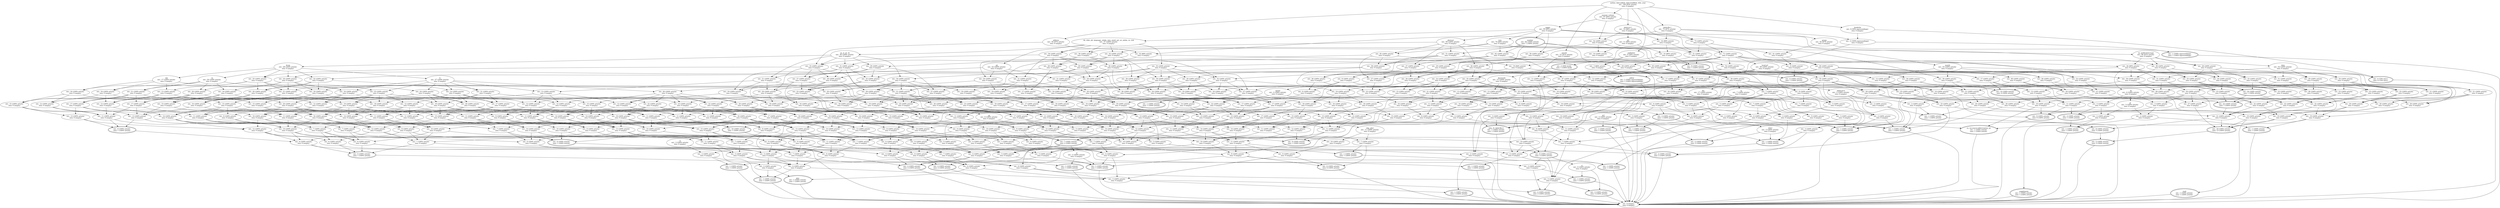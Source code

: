 digraph d{
1 [label="author, date-added, date-modified, title, year
ext.: 100 (93% article) 
own: 0 (empty) "]
2 [label="ext.: 1 (100% article) 
own: 1 (100% article) ", peripheries = 2]
3 [label="ext.: 51 (100% article) 
own: 0 (empty) "]
4 [label="ext.: 9 (100% article) 
own: 9 (100% article) ", peripheries = 2]
5 [label="ext.: 6 (100% article) 
own: 0 (empty) "]
6 [label="ext.: 1 (100% article) 
own: 1 (100% article) ", peripheries = 2]
7 [label="ext.: 10 (100% article) 
own: 0 (empty) "]
8 [label="journal, volume
ext.: 97 (95% article) 
own: 0 (empty) "]
9 [label="ext.: 9 (100% article) 
own: 1 (100% article) ", peripheries = 2]
10 [label="number
ext.: 82 (100% article) 
own: 1 (100% article) ", peripheries = 2]
11 [label="ext.: 26 (100% article) 
own: 0 (empty) "]
12 [label="ext.: 38 (100% article) 
own: 0 (empty) "]
13 [label="ext.: 25 (100% article) 
own: 0 (empty) "]
14 [label="ext.: 32 (100% article) 
own: 0 (empty) "]
15 [label="ext.: 31 (100% article) 
own: 0 (empty) "]
16 [label="ext.: 2 (100% article) 
own: 2 (100% article) ", peripheries = 2]
17 [label="ext.: 10 (100% article) 
own: 0 (empty) "]
18 [label="ext.: 5 (100% article) 
own: 0 (empty) "]
19 [label="ext.: 6 (100% article) 
own: 0 (empty) "]
20 [label="ext.: 1 (100% article) 
own: 1 (100% article) ", peripheries = 2]
21 [label="ext.: 4 (100% article) 
own: 0 (empty) "]
22 [label="ext.: 7 (100% article) 
own: 0 (empty) "]
23 [label="ext.: 2 (100% article) 
own: 0 (empty) "]
24 [label="ext.: 1 (100% article) 
own: 1 (100% article) ", peripheries = 2]
25 [label="ext.: 65 (100% article) 
own: 0 (empty) "]
26 [label="ext.: 73 (100% article) 
own: 0 (empty) "]
27 [label="ext.: 6 (100% article) 
own: 1 (100% article) ", peripheries = 2]
28 [label="ext.: 35 (100% article) 
own: 0 (empty) "]
29 [label="ext.: 10 (100% article) 
own: 1 (100% article) ", peripheries = 2]
30 [label="ext.: 11 (100% article) 
own: 0 (empty) "]
31 [label="ext.: 4 (100% article) 
own: 0 (empty) "]
32 [label="ext.: 1 (100% article) 
own: 1 (100% article) ", peripheries = 2]
33 [label="ext.: 4 (100% article) 
own: 0 (empty) "]
34 [label="ext.: 5 (100% article) 
own: 0 (empty) "]
35 [label="ext.: 2 (100% article) 
own: 0 (empty) "]
36 [label="pmc
ext.: 1 (100% article) 
own: 1 (100% article) ", peripheries = 2]
37 [label="ext.: 9 (100% article) 
own: 0 (empty) "]
38 [label="ext.: 4 (100% article) 
own: 1 (100% article) ", peripheries = 2]
39 [label="abstract
ext.: 59 (100% article) 
own: 0 (empty) "]
40 [label="ext.: 11 (100% article) 
own: 0 (empty) "]
41 [label="pages
ext.: 95 (95% article) 
own: 0 (empty) "]
42 [label="ext.: 45 (100% article) 
own: 0 (empty) "]
43 [label="ext.: 12 (100% article) 
own: 0 (empty) "]
44 [label="ext.: 1 (100% article) 
own: 1 (100% article) ", peripheries = 2]
45 [label="ext.: 17 (100% article) 
own: 0 (empty) "]
46 [label="ext.: 2 (100% article) 
own: 0 (empty) "]
47 [label="supplement
ext.: 1 (100% article) 
own: 1 (100% article) ", peripheries = 2]
48 [label="ext.: 2 (100% article) 
own: 1 (100% article) ", peripheries = 2]
49 [label="ext.: 3 (100% article) 
own: 0 (empty) "]
50 [label="ext.: 14 (100% article) 
own: 4 (100% article) ", peripheries = 2]
51 [label="ext.: 44 (90% article) 
own: 0 (empty) "]
52 [label="issn
ext.: 74 (94% article) 
own: 0 (empty) "]
53 [label="ext.: 4 (75% misc) 
own: 4 (75% misc) ", peripheries = 2]
54 [label="ext.: 6 (100% article) 
own: 0 (empty) "]
55 [label="ext.: 8 (100% article) 
own: 0 (empty) "]
56 [label="ext.: 10 (100% article) 
own: 0 (empty) "]
57 [label="ext.: 9 (100% article) 
own: 0 (empty) "]
58 [label="ext.: 41 (100% article) 
own: 0 (empty) "]
59 [label="ext.: 1 (100% article) 
own: 1 (100% article) ", peripheries = 2]
60 [label="ext.: 40 (100% article) 
own: 0 (empty) "]
61 [label="ext.: 9 (100% article) 
own: 3 (100% article) ", peripheries = 2]
62 [label="ext.: 12 (100% article) 
own: 0 (empty) "]
63 [label="ext.: 71 (100% article) 
own: 0 (empty) "]
64 [label="ext.: 14 (100% article) 
own: 0 (empty) "]
65 [label="ext.: 14 (100% article) 
own: 0 (empty) "]
66 [label="ext.: 15 (100% article) 
own: 0 (empty) "]
67 [label="ext.: 11 (100% article) 
own: 0 (empty) "]
68 [label="ext.: 13 (100% article) 
own: 0 (empty) "]
69 [label="ext.: 10 (100% article) 
own: 0 (empty) "]
70 [label="ext.: 3 (100% article) 
own: 0 (empty) "]
71 [label="ext.: 7 (100% article) 
own: 0 (empty) "]
72 [label="ext.: 5 (100% article) 
own: 0 (empty) "]
73 [label="ext.: 6 (100% article) 
own: 0 (empty) "]
74 [label="ext.: 1 (100% article) 
own: 1 (100% article) ", peripheries = 2]
75 [label="ext.: 5 (100% article) 
own: 0 (empty) "]
76 [label="ext.: 7 (100% article) 
own: 0 (empty) "]
77 [label="ext.: 7 (100% article) 
own: 0 (empty) "]
78 [label="ci
ext.: 4 (100% article) 
own: 0 (empty) "]
79 [label="ext.: 3 (100% article) 
own: 3 (100% article) ", peripheries = 2]
80 [label="ext.: 6 (100% article) 
own: 0 (empty) "]
81 [label="ext.: 3 (100% article) 
own: 1 (100% article) ", peripheries = 2]
82 [label="ext.: 36 (100% article) 
own: 0 (empty) "]
83 [label="ext.: 62 (100% article) 
own: 0 (empty) "]
84 [label="ext.: 29 (100% article) 
own: 0 (empty) "]
85 [label="ext.: 35 (100% article) 
own: 0 (empty) "]
86 [label="ext.: 47 (100% article) 
own: 0 (empty) "]
87 [label="ext.: 34 (100% article) 
own: 0 (empty) "]
88 [label="ext.: 40 (100% article) 
own: 0 (empty) "]
89 [label="ext.: 52 (100% article) 
own: 0 (empty) "]
90 [label="ext.: 22 (100% article) 
own: 1 (100% article) ", peripheries = 2]
91 [label="ext.: 38 (100% article) 
own: 0 (empty) "]
92 [label="isi, publication-type
ext.: 46 (91% article) 
own: 0 (empty) "]
93 [label="ext.: 24 (100% article) 
own: 1 (100% article) ", peripheries = 2]
94 [label="ext.: 9 (100% article) 
own: 1 (100% article) ", peripheries = 2]
95 [label="ext.: 12 (100% article) 
own: 0 (empty) "]
96 [label="ext.: 12 (100% article) 
own: 0 (empty) "]
97 [label="ext.: 13 (100% article) 
own: 0 (empty) "]
98 [label="ext.: 11 (100% article) 
own: 0 (empty) "]
99 [label="ext.: 13 (100% article) 
own: 0 (empty) "]
100 [label="ext.: 16 (100% article) 
own: 0 (empty) "]
101 [label="ext.: 16 (100% article) 
own: 0 (empty) "]
102 [label="mh
ext.: 17 (100% article) 
own: 0 (empty) "]
103 [label="ext.: 15 (100% article) 
own: 0 (empty) "]
104 [label="ext.: 5 (100% article) 
own: 1 (100% article) ", peripheries = 2]
105 [label="ext.: 7 (100% article) 
own: 0 (empty) "]
106 [label="ext.: 11 (100% article) 
own: 0 (empty) "]
107 [label="ext.: 12 (100% article) 
own: 0 (empty) "]
108 [label="ext.: 6 (100% article) 
own: 0 (empty) "]
109 [label="ext.: 10 (100% article) 
own: 0 (empty) "]
110 [label="ext.: 11 (100% article) 
own: 0 (empty) "]
111 [label="ext.: 12 (100% article) 
own: 0 (empty) "]
112 [label="ext.: 15 (100% article) 
own: 0 (empty) "]
113 [label="ext.: 15 (100% article) 
own: 0 (empty) "]
114 [label="ext.: 16 (100% article) 
own: 0 (empty) "]
115 [label="ext.: 14 (100% article) 
own: 0 (empty) "]
116 [label="ext.: 6 (100% article) 
own: 0 (empty) "]
117 [label="ext.: 8 (100% article) 
own: 0 (empty) "]
118 [label="ext.: 7 (100% article) 
own: 0 (empty) "]
119 [label="ext.: 8 (100% article) 
own: 0 (empty) "]
120 [label="ext.: 8 (100% article) 
own: 0 (empty) "]
121 [label="m3
ext.: 2 (100% article) 
own: 0 (empty) "]
122 [label="ext.: 29 (100% article) 
own: 0 (empty) "]
123 [label="ext.: 28 (100% article) 
own: 0 (empty) "]
124 [label="ext.: 7 (100% article) 
own: 0 (empty) "]
125 [label="ext.: 2 (100% article) 
own: 0 (empty) "]
126 [label="ext.: 5 (100% article) 
own: 0 (empty) "]
127 [label="ty
ext.: 7 (100% article) 
own: 0 (empty) "]
128 [label="isbn, l3, bdsk-file-2
ext.: 1 (100% article) 
own: 1 (100% article) ", peripheries = 2]
129 [label="bdsk-file-1
ext.: 75 (97% article) 
own: 0 (empty) "]
130 [label="group
ext.: 42 (97% article) 
own: 0 (empty) "]
131 [label="booktitle
ext.: 6 (50% inproceedings) 
own: 0 (empty) "]
132 [label="ext.: 1 (100% inproceedings) 
own: 1 (100% inproceedings) ", peripheries = 2]
133 [label="ext.: 3 (100% article) 
own: 0 (empty) "]
134 [label="ext.: 16 (100% article) 
own: 0 (empty) "]
135 [label="ext.: 6 (100% article) 
own: 0 (empty) "]
136 [label="ext.: 3 (100% article) 
own: 0 (empty) "]
137 [label="ext.: 1 (100% article) 
own: 1 (100% article) ", peripheries = 2]
138 [label="url
ext.: 11 (90% article) 
own: 0 (empty) "]
139 [label="ext.: 10 (90% article) 
own: 0 (empty) "]
140 [label="bdsk-url-1
ext.: 33 (96% article) 
own: 0 (empty) "]
141 [label="ext.: 32 (96% article) 
own: 0 (empty) "]
142 [label="ext.: 19 (94% article) 
own: 0 (empty) "]
143 [label="ext.: 3 (66% article) 
own: 0 (empty) "]
144 [label="ext.: 32 (96% article) 
own: 0 (empty) "]
145 [label="address
ext.: 34 (97% article) 
own: 0 (empty) "]
146 [label="ext.: 2 (100% inproceedings) 
own: 0 (empty) "]
147 [label="editor
ext.: 1 (100% inproceedings) 
own: 1 (100% inproceedings) ", peripheries = 2]
148 [label="ext.: 30 (100% article) 
own: 0 (empty) "]
149 [label="ext.: 2 (100% article) 
own: 0 (empty) "]
150 [label="month
ext.: 33 (100% article) 
own: 0 (empty) "]
151 [label="ext.: 1 (100% article) 
own: 1 (100% article) ", peripheries = 2]
152 [label="publisher
ext.: 4 (50% article) 
own: 0 (empty) "]
153 [label="ext.: 2 (50% book) 
own: 1 (100% book) ", peripheries = 2]
154 [label="annote
ext.: 12 (91% article) 
own: 0 (empty) "]
155 [label="ext.: 11 (100% article) 
own: 0 (empty) "]
156 [label="ext.: 13 (100% article) 
own: 0 (empty) "]
157 [label="ext.: 18 (100% article) 
own: 0 (empty) "]
158 [label="ext.: 19 (100% article) 
own: 0 (empty) "]
159 [label="ext.: 22 (100% article) 
own: 0 (empty) "]
160 [label="ext.: 15 (100% article) 
own: 0 (empty) "]
161 [label="ext.: 5 (100% article) 
own: 0 (empty) "]
162 [label="ext.: 15 (100% article) 
own: 0 (empty) "]
163 [label="ext.: 22 (100% article) 
own: 0 (empty) "]
164 [label="ext.: 23 (100% article) 
own: 0 (empty) "]
165 [label="ext.: 26 (100% article) 
own: 0 (empty) "]
166 [label="ext.: 19 (100% article) 
own: 0 (empty) "]
167 [label="ext.: 13 (100% article) 
own: 0 (empty) "]
168 [label="ext.: 20 (100% article) 
own: 0 (empty) "]
169 [label="ext.: 21 (100% article) 
own: 0 (empty) "]
170 [label="ext.: 24 (100% article) 
own: 0 (empty) "]
171 [label="ext.: 17 (100% article) 
own: 0 (empty) "]
172 [label="ext.: 17 (100% article) 
own: 0 (empty) "]
173 [label="rn
ext.: 24 (100% article) 
own: 0 (empty) "]
174 [label="ext.: 25 (100% article) 
own: 0 (empty) "]
175 [label="dcom
ext.: 28 (100% article) 
own: 0 (empty) "]
176 [label="ext.: 21 (100% article) 
own: 0 (empty) "]
177 [label="ext.: 12 (100% article) 
own: 0 (empty) "]
178 [label="ext.: 19 (100% article) 
own: 0 (empty) "]
179 [label="ext.: 20 (100% article) 
own: 0 (empty) "]
180 [label="ext.: 23 (100% article) 
own: 0 (empty) "]
181 [label="ext.: 16 (100% article) 
own: 0 (empty) "]
182 [label="ext.: 16 (100% article) 
own: 0 (empty) "]
183 [label="ext.: 23 (100% article) 
own: 0 (empty) "]
184 [label="ext.: 24 (100% article) 
own: 0 (empty) "]
185 [label="lr
ext.: 27 (100% article) 
own: 0 (empty) "]
186 [label="ext.: 20 (100% article) 
own: 0 (empty) "]
187 [label="ext.: 47 (100% article) 
own: 0 (empty) "]
188 [label="ext.: 1 (100% article) 
own: 1 (100% article) ", peripheries = 2]
189 [label="ext.: 6 (100% article) 
own: 0 (empty) "]
190 [label="ext.: 6 (100% article) 
own: 0 (empty) "]
191 [label="ext.: 10 (100% article) 
own: 0 (empty) "]
192 [label="ext.: 9 (100% article) 
own: 0 (empty) "]
193 [label="ext.: 10 (100% article) 
own: 0 (empty) "]
194 [label="ext.: 11 (100% article) 
own: 0 (empty) "]
195 [label="ext.: 9 (100% article) 
own: 0 (empty) "]
196 [label="ext.: 10 (100% article) 
own: 0 (empty) "]
197 [label="ext.: 11 (100% article) 
own: 0 (empty) "]
198 [label="ext.: 11 (100% article) 
own: 0 (empty) "]
199 [label="ext.: 12 (100% article) 
own: 0 (empty) "]
200 [label="ext.: 16 (100% article) 
own: 0 (empty) "]
201 [label="ext.: 6 (100% article) 
own: 0 (empty) "]
202 [label="ext.: 2 (100% article) 
own: 2 (100% article) ", peripheries = 2]
203 [label="ext.: 12 (100% article) 
own: 0 (empty) "]
204 [label="ext.: 19 (100% article) 
own: 0 (empty) "]
205 [label="ext.: 27 (100% article) 
own: 0 (empty) "]
206 [label="ext.: 30 (100% article) 
own: 0 (empty) "]
207 [label="ext.: 15 (100% article) 
own: 0 (empty) "]
208 [label="ext.: 15 (100% article) 
own: 0 (empty) "]
209 [label="ext.: 18 (100% article) 
own: 0 (empty) "]
210 [label="ext.: 26 (100% article) 
own: 0 (empty) "]
211 [label="ext.: 35 (100% article) 
own: 0 (empty) "]
212 [label="ext.: 32 (100% article) 
own: 0 (empty) "]
213 [label="ext.: 16 (100% article) 
own: 0 (empty) "]
214 [label="ext.: 21 (100% article) 
own: 0 (empty) "]
215 [label="ext.: 20 (100% article) 
own: 0 (empty) "]
216 [label="ext.: 15 (100% article) 
own: 0 (empty) "]
217 [label="ext.: 22 (100% article) 
own: 0 (empty) "]
218 [label="ext.: 18 (100% article) 
own: 0 (empty) "]
219 [label="ext.: 24 (100% article) 
own: 0 (empty) "]
220 [label="ext.: 32 (100% article) 
own: 0 (empty) "]
221 [label="ext.: 29 (100% article) 
own: 0 (empty) "]
222 [label="ext.: 28 (100% article) 
own: 0 (empty) "]
223 [label="da, edat, jid, language, mhda, own, pmid, pst, pt, pubm, so, stat
ext.: 37 (100% article) 
own: 0 (empty) "]
224 [label="ext.: 34 (100% article) 
own: 0 (empty) "]
225 [label="ext.: 16 (100% article) 
own: 0 (empty) "]
226 [label="ext.: 20 (100% article) 
own: 0 (empty) "]
227 [label="ext.: 19 (100% article) 
own: 0 (empty) "]
228 [label="ext.: 17 (100% article) 
own: 0 (empty) "]
229 [label="pii
ext.: 22 (100% article) 
own: 0 (empty) "]
230 [label="ext.: 21 (100% article) 
own: 0 (empty) "]
231 [label="ext.: 15 (100% article) 
own: 0 (empty) "]
232 [label="ext.: 17 (100% article) 
own: 0 (empty) "]
233 [label="ext.: 11 (100% article) 
own: 0 (empty) "]
234 [label="ext.: 9 (100% article) 
own: 1 (100% article) ", peripheries = 2]
235 [label="ext.: 14 (100% article) 
own: 0 (empty) "]
236 [label="ext.: 18 (100% article) 
own: 0 (empty) "]
237 [label="ext.: 16 (100% article) 
own: 0 (empty) "]
238 [label="ext.: 20 (100% article) 
own: 0 (empty) "]
239 [label="ext.: 15 (100% article) 
own: 0 (empty) "]
240 [label="ext.: 19 (100% article) 
own: 0 (empty) "]
241 [label="ext.: 7 (100% article) 
own: 2 (100% article) ", peripheries = 2]
242 [label="ext.: 9 (100% article) 
own: 0 (empty) "]
243 [label="ext.: 6 (100% article) 
own: 0 (empty) "]
244 [label="ext.: 7 (100% article) 
own: 0 (empty) "]
245 [label="ext.: 7 (100% article) 
own: 0 (empty) "]
246 [label="ext.: 8 (100% article) 
own: 0 (empty) "]
247 [label="ext.: 4 (100% article) 
own: 0 (empty) "]
248 [label="ext.: 4 (100% article) 
own: 0 (empty) "]
249 [label="ext.: 13 (100% article) 
own: 0 (empty) "]
250 [label="ext.: 11 (100% article) 
own: 0 (empty) "]
251 [label="ext.: 2 (100% article) 
own: 2 (100% article) ", peripheries = 2]
252 [label="ext.: 10 (100% article) 
own: 0 (empty) "]
253 [label="ext.: 23 (100% article) 
own: 0 (empty) "]
254 [label="ext.: 12 (100% article) 
own: 0 (empty) "]
255 [label="ext.: 27 (100% article) 
own: 0 (empty) "]
256 [label="ext.: 23 (100% article) 
own: 0 (empty) "]
257 [label="ext.: 25 (100% article) 
own: 0 (empty) "]
258 [label="ext.: 8 (100% article) 
own: 0 (empty) "]
259 [label="ext.: 11 (100% article) 
own: 0 (empty) "]
260 [label="ext.: 16 (100% article) 
own: 0 (empty) "]
261 [label="ext.: 21 (100% article) 
own: 0 (empty) "]
262 [label="co, iso-source-abbreviation, ps
ext.: 1 (100% article) 
own: 1 (100% article) ", peripheries = 2]
263 [label="ext.: 9 (100% article) 
own: 0 (empty) "]
264 [label="ext.: 18 (100% article) 
own: 0 (empty) "]
265 [label="ext.: 26 (100% article) 
own: 0 (empty) "]
266 [label="ext.: 29 (100% article) 
own: 0 (empty) "]
267 [label="ext.: 14 (100% article) 
own: 0 (empty) "]
268 [label="ext.: 10 (100% article) 
own: 0 (empty) "]
269 [label="ext.: 17 (100% article) 
own: 0 (empty) "]
270 [label="ext.: 25 (100% article) 
own: 0 (empty) "]
271 [label="ext.: 34 (100% article) 
own: 0 (empty) "]
272 [label="ext.: 31 (100% article) 
own: 0 (empty) "]
273 [label="ext.: 15 (100% article) 
own: 0 (empty) "]
274 [label="ext.: 20 (100% article) 
own: 0 (empty) "]
275 [label="ext.: 19 (100% article) 
own: 0 (empty) "]
276 [label="ext.: 14 (100% article) 
own: 0 (empty) "]
277 [label="ext.: 21 (100% article) 
own: 0 (empty) "]
278 [label="ext.: 17 (100% article) 
own: 0 (empty) "]
279 [label="ext.: 23 (100% article) 
own: 0 (empty) "]
280 [label="ext.: 31 (100% article) 
own: 0 (empty) "]
281 [label="ext.: 28 (100% article) 
own: 0 (empty) "]
282 [label="ext.: 27 (100% article) 
own: 0 (empty) "]
283 [label="au, jt, pl, sb
ext.: 36 (100% article) 
own: 0 (empty) "]
284 [label="ext.: 33 (100% article) 
own: 0 (empty) "]
285 [label="ext.: 15 (100% article) 
own: 0 (empty) "]
286 [label="ext.: 19 (100% article) 
own: 0 (empty) "]
287 [label="ext.: 18 (100% article) 
own: 0 (empty) "]
288 [label="ext.: 16 (100% article) 
own: 0 (empty) "]
289 [label="ext.: 21 (100% article) 
own: 0 (empty) "]
290 [label="ext.: 20 (100% article) 
own: 0 (empty) "]
291 [label="ext.: 14 (100% article) 
own: 0 (empty) "]
292 [label="ext.: 14 (100% article) 
own: 0 (empty) "]
293 [label="ext.: 16 (100% article) 
own: 0 (empty) "]
294 [label="ext.: 10 (100% article) 
own: 0 (empty) "]
295 [label="ext.: 12 (100% article) 
own: 0 (empty) "]
296 [label="ext.: 10 (100% article) 
own: 0 (empty) "]
297 [label="ext.: 6 (100% article) 
own: 6 (100% article) ", peripheries = 2]
298 [label="ext.: 4 (100% article) 
own: 0 (empty) "]
299 [label="ext.: 14 (100% article) 
own: 0 (empty) "]
300 [label="ext.: 1 (100% article) 
own: 1 (100% article) ", peripheries = 2]
301 [label="ext.: 2 (100% article) 
own: 0 (empty) "]
302 [label="si
ext.: 3 (100% article) 
own: 0 (empty) "]
303 [label="ext.: 1 (100% article) 
own: 1 (100% article) ", peripheries = 2]
304 [label="ext.: 7 (100% article) 
own: 0 (empty) "]
305 [label="ext.: 3 (100% article) 
own: 0 (empty) "]
306 [label="ext.: 13 (100% article) 
own: 0 (empty) "]
307 [label="ext.: 8 (100% article) 
own: 0 (empty) "]
308 [label="ext.: 11 (100% article) 
own: 0 (empty) "]
309 [label="ext.: 17 (100% article) 
own: 0 (empty) "]
310 [label="ext.: 12 (100% article) 
own: 0 (empty) "]
311 [label="keywords
ext.: 15 (100% article) 
own: 0 (empty) "]
312 [label="ext.: 15 (100% article) 
own: 0 (empty) "]
313 [label="ext.: 19 (100% article) 
own: 0 (empty) "]
314 [label="ext.: 14 (100% article) 
own: 0 (empty) "]
315 [label="ext.: 18 (100% article) 
own: 0 (empty) "]
316 [label="ext.: 6 (100% article) 
own: 0 (empty) "]
317 [label="ext.: 8 (100% article) 
own: 0 (empty) "]
318 [label="ext.: 24 (100% article) 
own: 0 (empty) "]
319 [label="ext.: 28 (100% article) 
own: 0 (empty) "]
320 [label="ext.: 26 (100% article) 
own: 0 (empty) "]
321 [label="ext.: 30 (100% article) 
own: 0 (empty) "]
322 [label="ext.: 17 (100% article) 
own: 0 (empty) "]
323 [label="ext.: 19 (100% article) 
own: 0 (empty) "]
324 [label="ext.: 16 (100% article) 
own: 0 (empty) "]
325 [label="ext.: 20 (100% article) 
own: 0 (empty) "]
326 [label="ext.: 18 (100% article) 
own: 0 (empty) "]
327 [label="ext.: 22 (100% article) 
own: 0 (empty) "]
328 [label="ext.: 17 (100% article) 
own: 0 (empty) "]
329 [label="ext.: 21 (100% article) 
own: 0 (empty) "]
330 [label="ext.: 9 (100% article) 
own: 0 (empty) "]
331 [label="ext.: 11 (100% article) 
own: 0 (empty) "]
332 [label="ext.: 10 (100% article) 
own: 0 (empty) "]
333 [label="ext.: 13 (100% article) 
own: 0 (empty) "]
334 [label="ext.: 39 (100% article) 
own: 0 (empty) "]
335 [label="ext.: 23 (100% article) 
own: 0 (empty) "]
336 [label="ext.: 27 (100% article) 
own: 0 (empty) "]
337 [label="ext.: 25 (100% article) 
own: 0 (empty) "]
338 [label="ext.: 29 (100% article) 
own: 0 (empty) "]
339 [label="ext.: 16 (100% article) 
own: 0 (empty) "]
340 [label="ext.: 18 (100% article) 
own: 0 (empty) "]
341 [label="ext.: 2 (100% article) 
own: 2 (100% article) ", peripheries = 2]
342 [label="ext.: 27 (100% article) 
own: 0 (empty) "]
343 [label="ext.: 26 (100% article) 
own: 0 (empty) "]
344 [label="dep, phst
ext.: 11 (100% article) 
own: 0 (empty) "]
345 [label="gr
ext.: 6 (100% article) 
own: 0 (empty) "]
346 [label="ext.: 18 (100% article) 
own: 0 (empty) "]
347 [label="ext.: 30 (100% article) 
own: 0 (empty) "]
348 [label="ext.: 29 (100% article) 
own: 0 (empty) "]
349 [label="ext.: 17 (100% article) 
own: 0 (empty) "]
350 [label="local-url
ext.: 49 (100% article) 
own: 0 (empty) "]
351 [label="ext.: 5 (100% article) 
own: 0 (empty) "]
352 [label="ext.: 15 (100% article) 
own: 0 (empty) "]
353 [label="ext.: 17 (100% article) 
own: 0 (empty) "]
354 [label="ext.: 11 (100% article) 
own: 0 (empty) "]
355 [label="ext.: 16 (100% article) 
own: 0 (empty) "]
356 [label="ext.: 19 (100% article) 
own: 0 (empty) "]
357 [label="ext.: 18 (100% article) 
own: 0 (empty) "]
358 [label="ext.: 12 (100% article) 
own: 0 (empty) "]
359 [label="ext.: 13 (100% article) 
own: 0 (empty) "]
360 [label="ext.: 14 (100% article) 
own: 0 (empty) "]
361 [label="ext.: 3 (100% article) 
own: 0 (empty) "]
362 [label="ext.: 22 (100% article) 
own: 0 (empty) "]
363 [label="ext.: 7 (100% article) 
own: 0 (empty) "]
364 [label="ext.: 15 (100% article) 
own: 0 (empty) "]
365 [label="ext.: 19 (100% article) 
own: 0 (empty) "]
366 [label="ext.: 20 (100% article) 
own: 0 (empty) "]
367 [label="ext.: 1 (100% article) 
own: 1 (100% article) ", peripheries = 2]
368 [label="title1
ext.: 3 (100% article) 
own: 0 (empty) "]
369 [label="ext.: 3 (100% article) 
own: 0 (empty) "]
370 [label="ext.: 2 (100% article) 
own: 2 (100% article) ", peripheries = 2]
371 [label="eprint
ext.: 2 (100% article) 
own: 0 (empty) "]
372 [label="ext.: 7 (100% article) 
own: 0 (empty) "]
373 [label="ext.: 2 (100% article) 
own: 0 (empty) "]
374 [label="ext.: 8 (100% article) 
own: 0 (empty) "]
375 [label="ext.: 3 (100% article) 
own: 0 (empty) "]
376 [label="doi
ext.: 17 (100% article) 
own: 0 (empty) "]
377 [label="bdsk-url-2
ext.: 3 (100% article) 
own: 0 (empty) "]
378 [label="ext.: 2 (100% article) 
own: 0 (empty) "]
379 [label="ext.: 10 (100% article) 
own: 0 (empty) "]
380 [label="ext.: 25 (100% article) 
own: 0 (empty) "]
381 [label="ext.: 3 (100% article) 
own: 0 (empty) "]
382 [label="ext.: 1 (100% article) 
own: 1 (100% article) ", peripheries = 2]
383 [label="ext.: 30 (100% article) 
own: 0 (empty) "]
384 [label="ext.: 21 (100% article) 
own: 0 (empty) "]
385 [label="ext.: 2 (100% article) 
own: 0 (empty) "]
386 [label="af
ext.: 3 (100% article) 
own: 0 (empty) "]
387 [label="ext.: 3 (100% article) 
own: 0 (empty) "]
388 [label="di
ext.: 4 (100% article) 
own: 0 (empty) "]
389 [label="ext.: 23 (100% article) 
own: 0 (empty) "]
390 [label="ext.: 25 (100% article) 
own: 0 (empty) "]
391 [label="ext.: 22 (100% article) 
own: 0 (empty) "]
392 [label="ext.: 21 (100% article) 
own: 0 (empty) "]
393 [label="ext.: 40 (100% article) 
own: 0 (empty) "]
394 [label="ext.: 31 (100% article) 
own: 0 (empty) "]
395 [label="ext.: 24 (100% article) 
own: 0 (empty) "]
396 [label="ext.: 26 (100% article) 
own: 0 (empty) "]
397 [label="ext.: 20 (100% article) 
own: 0 (empty) "]
398 [label="ext.: 24 (100% article) 
own: 0 (empty) "]
399 [label="ext.: 26 (100% article) 
own: 0 (empty) "]
400 [label="ext.: 1 (100% article) 
own: 1 (100% article) ", peripheries = 2]
401 [label="ext.: 27 (100% article) 
own: 0 (empty) "]
402 [label="ext.: 20 (100% article) 
own: 0 (empty) "]
403 [label="ext.: 21 (100% article) 
own: 0 (empty) "]
404 [label="ext.: 20 (100% article) 
own: 0 (empty) "]
405 [label="ext.: 28 (100% article) 
own: 0 (empty) "]
406 [label="ext.: 19 (100% article) 
own: 0 (empty) "]
407 [label="ext.: 23 (100% article) 
own: 0 (empty) "]
408 [label="ext.: 19 (100% article) 
own: 0 (empty) "]
409 [label="ext.: 18 (100% article) 
own: 13 (100% article) ", peripheries = 2]
410 [label="ext.: 11 (100% article) 
own: 0 (empty) "]
411 [label="ext.: 2 (100% article) 
own: 0 (empty) "]
412 [label="ext.: 8 (100% article) 
own: 0 (empty) "]
413 [label="ext.: 1 (100% article) 
own: 1 (100% article) ", peripheries = 2]
414 [label="ext.: 11 (100% article) 
own: 0 (empty) "]
415 [label="ext.: 10 (100% article) 
own: 0 (empty) "]
416 [label="ext.: 22 (100% article) 
own: 0 (empty) "]
417 [label="ext.: 23 (100% article) 
own: 0 (empty) "]
418 [label="ext.: 22 (100% article) 
own: 0 (empty) "]
419 [label="ext.: 21 (100% article) 
own: 0 (empty) "]
420 [label="ext.: 9 (100% article) 
own: 0 (empty) "]
421 [label="ext.: 8 (100% article) 
own: 3 (100% article) ", peripheries = 2]
422 [label="ext.: 4 (100% article) 
own: 0 (empty) "]
423 [label="ext.: 11 (100% article) 
own: 0 (empty) "]
424 [label="ext.: 7 (100% article) 
own: 0 (empty) "]
425 [label="ext.: 7 (100% article) 
own: 0 (empty) "]
426 [label="ext.: 10 (100% article) 
own: 0 (empty) "]
427 [label="ext.: 8 (100% article) 
own: 0 (empty) "]
428 [label="ext.: 12 (100% article) 
own: 0 (empty) "]
429 [label="ext.: 11 (100% article) 
own: 0 (empty) "]
430 [label="ext.: 7 (100% article) 
own: 0 (empty) "]
431 [label="ext.: 10 (100% article) 
own: 0 (empty) "]
432 [label="ext.: 8 (100% article) 
own: 0 (empty) "]
433 [label="ext.: 12 (100% article) 
own: 0 (empty) "]
434 [label="ext.: 11 (100% article) 
own: 0 (empty) "]
435 [label="ext.: 9 (100% article) 
own: 0 (empty) "]
436 [label="ext.: 13 (100% article) 
own: 0 (empty) "]
437 [label="ext.: 12 (100% article) 
own: 0 (empty) "]
438 [label="rf
ext.: 2 (100% article) 
own: 0 (empty) "]
439 [label="ext.: 3 (100% article) 
own: 0 (empty) "]
440 [label="ext.: 5 (100% article) 
own: 0 (empty) "]
441 [label="ext.: 3 (100% article) 
own: 0 (empty) "]
442 [label="ext.: 1 (100% article) 
own: 1 (100% article) ", peripheries = 2]
443 [label="ext.: 28 (100% article) 
own: 0 (empty) "]
444 [label="ext.: 31 (100% article) 
own: 0 (empty) "]
445 [label="ext.: 29 (100% article) 
own: 0 (empty) "]
446 [label="date
ext.: 32 (100% article) 
own: 0 (empty) "]
447 [label="ext.: 20 (100% article) 
own: 0 (empty) "]
448 [label="ext.: 21 (100% article) 
own: 0 (empty) "]
449 [label="ext.: 20 (100% article) 
own: 0 (empty) "]
450 [label="ext.: 19 (100% article) 
own: 0 (empty) "]
451 [label="ext.: 23 (100% article) 
own: 0 (empty) "]
452 [label="ext.: 24 (100% article) 
own: 0 (empty) "]
453 [label="ext.: 23 (100% article) 
own: 0 (empty) "]
454 [label="ext.: 22 (100% article) 
own: 0 (empty) "]
455 [label="read
ext.: 1 (100% article) 
own: 1 (100% article) ", peripheries = 2]
456 [label="ext.: 5 (100% article) 
own: 5 (100% article) ", peripheries = 2]
457 [label="ext.: 0 (empty) 
own: 0 (empty) "]
1->129;
1->131;
1->140;
1->145;
1->152;
1->154;
129->130;
129->141;
129->144;
129->146;
131->146;
140->138;
140->141;
145->144;
152->153;
154->153;
8->14;
8->26;
8->41;
130->132;
138->139;
141->139;
141->142;
144->142;
146->132;
14->7;
14->15;
14->347;
26->15;
26->58;
26->63;
41->10;
41->39;
41->52;
41->63;
41->150;
41->347;
139->143;
7->9;
10->3;
10->25;
10->83;
10->122;
10->148;
15->9;
15->37;
15->348;
39->3;
39->42;
39->43;
39->60;
39->342;
52->42;
52->83;
52->89;
58->37;
58->88;
63->25;
63->60;
63->88;
63->89;
63->348;
63->350;
63->391;
150->43;
150->148;
150->391;
347->122;
347->342;
347->348;
3->11;
3->12;
3->17;
3->28;
9->38;
25->28;
25->85;
25->86;
25->123;
25->187;
25->311;
25->403;
25->414;
37->38;
42->12;
42->255;
43->17;
60->28;
60->62;
60->255;
60->343;
60->362;
83->12;
83->86;
88->62;
88->85;
88->87;
88->384;
88->399;
89->86;
89->87;
89->255;
89->393;
92->51;
92->91;
92->396;
92->446;
122->11;
122->120;
122->123;
148->17;
148->403;
342->11;
342->343;
348->123;
348->343;
348->349;
350->187;
350->349;
350->362;
350->392;
350->393;
350->399;
391->384;
391->392;
391->403;
11->5;
11->13;
12->253;
28->13;
28->55;
28->156;
28->253;
28->261;
51->45;
51->53;
51->82;
51->388;
51->394;
51->395;
62->55;
85->55;
85->84;
85->305;
85->374;
85->380;
85->402;
86->84;
86->253;
86->334;
86->415;
87->84;
87->398;
91->82;
91->257;
91->445;
120->5;
120->124;
120->371;
123->13;
123->124;
123->127;
123->136;
123->200;
123->374;
123->376;
123->377;
187->200;
187->261;
187->333;
187->334;
187->380;
187->404;
255->253;
311->156;
311->305;
311->333;
343->13;
343->364;
349->200;
349->364;
362->261;
362->364;
384->402;
392->404;
393->334;
393->398;
396->257;
396->390;
396->395;
396->452;
399->380;
399->398;
403->402;
403->404;
414->136;
414->415;
446->394;
446->444;
446->445;
5->2;
5->18;
13->18;
13->22;
13->80;
13->134;
13->190;
13->299;
45->49;
45->50;
45->254;
55->22;
82->50;
82->256;
82->405;
84->407;
124->18;
124->125;
124->126;
124->375;
124->381;
127->80;
127->126;
156->190;
156->259;
200->299;
200->378;
200->379;
200->381;
253->260;
257->93;
257->256;
257->451;
261->259;
261->260;
261->299;
333->259;
333->332;
334->260;
334->332;
334->407;
334->420;
364->299;
371->2;
374->22;
374->372;
374->375;
376->134;
376->372;
376->379;
377->149;
377->378;
380->407;
388->49;
388->386;
390->93;
390->389;
390->453;
394->254;
394->383;
394->405;
395->256;
395->389;
395->417;
398->407;
415->420;
444->383;
444->443;
445->405;
445->443;
452->417;
452->448;
452->451;
452->453;
18->21;
18->23;
22->19;
22->23;
49->46;
50->252;
80->21;
80->81;
80->369;
93->90;
93->454;
126->21;
126->121;
134->19;
149->151;
190->81;
190->298;
254->40;
254->252;
256->90;
256->416;
259->258;
259->298;
260->258;
299->298;
299->369;
332->258;
372->19;
375->23;
378->151;
383->40;
383->387;
383->401;
386->46;
389->90;
389->418;
405->252;
405->401;
417->397;
417->416;
417->418;
443->401;
448->397;
448->447;
451->416;
451->447;
451->454;
453->418;
453->454;
21->6;
21->368;
40->4;
40->48;
46->47;
81->300;
90->419;
121->6;
252->4;
298->300;
369->300;
387->48;
387->385;
397->406;
401->4;
416->406;
416->419;
418->419;
447->406;
454->419;
48->44;
368->370;
385->44;
419->421;
449->408;
449->450;
408->409;
450->409;
450->455;
409->456;
223->211;
223->220;
223->224;
223->229;
223->321;
211->206;
211->212;
211->214;
211->319;
211->366;
220->206;
220->221;
220->226;
220->320;
224->212;
224->221;
224->222;
224->230;
229->214;
229->226;
229->230;
321->222;
321->319;
321->320;
206->204;
206->205;
206->318;
206->323;
212->205;
212->210;
212->215;
212->356;
212->357;
214->204;
214->215;
221->205;
221->219;
221->227;
222->210;
222->219;
222->228;
226->204;
226->227;
230->215;
230->227;
230->228;
319->210;
319->318;
320->219;
320->318;
366->323;
366->357;
204->209;
205->209;
205->217;
205->218;
205->232;
210->213;
210->217;
215->209;
215->213;
215->355;
215->360;
219->217;
219->225;
227->209;
227->225;
228->213;
228->225;
318->217;
318->322;
323->232;
323->322;
356->218;
356->355;
357->232;
357->360;
209->207;
209->208;
209->249;
213->207;
217->207;
217->231;
218->208;
225->207;
232->231;
232->249;
283->175;
283->271;
283->280;
283->289;
283->338;
322->231;
355->208;
355->358;
360->249;
360->358;
175->102;
175->170;
175->173;
175->185;
175->327;
207->250;
208->233;
231->250;
249->233;
249->250;
271->266;
271->274;
271->336;
271->365;
280->170;
280->266;
280->286;
280->337;
289->274;
289->286;
338->327;
338->336;
338->337;
358->233;
102->97;
102->100;
102->114;
170->97;
170->168;
170->180;
170->326;
173->100;
173->168;
173->183;
173->313;
185->114;
185->165;
185->180;
185->183;
185->329;
185->436;
216->203;
266->264;
266->335;
266->340;
274->264;
284->174;
284->272;
284->281;
284->282;
284->290;
286->264;
327->313;
327->326;
327->329;
336->335;
337->326;
337->335;
365->340;
97->95;
97->107;
100->95;
100->112;
114->66;
114->107;
114->112;
165->66;
165->159;
165->163;
165->325;
165->428;
168->95;
168->178;
168->312;
174->101;
174->169;
174->176;
174->184;
174->238;
180->107;
180->159;
180->178;
180->328;
180->433;
183->112;
183->163;
183->178;
183->199;
183->315;
203->234;
272->265;
272->270;
272->275;
272->345;
272->346;
272->353;
281->169;
281->265;
281->279;
281->287;
282->238;
282->270;
282->279;
282->288;
290->275;
290->287;
290->288;
313->312;
313->315;
326->312;
326->328;
329->315;
329->325;
329->328;
335->339;
340->339;
436->199;
436->428;
436->433;
66->30;
66->64;
95->110;
101->96;
101->103;
101->113;
107->30;
107->110;
112->64;
112->110;
112->117;
159->30;
159->157;
159->324;
159->423;
163->64;
163->157;
163->194;
163->309;
163->310;
169->96;
169->171;
169->179;
169->237;
176->103;
176->171;
176->172;
176->186;
178->110;
178->157;
178->197;
178->314;
184->113;
184->164;
184->179;
184->186;
184->240;
184->437;
199->117;
199->194;
199->197;
238->172;
238->237;
238->240;
265->269;
265->277;
265->278;
265->293;
270->273;
270->277;
275->269;
275->273;
275->352;
275->359;
279->237;
279->277;
279->285;
287->269;
287->285;
288->273;
288->285;
312->314;
315->309;
315->314;
325->309;
325->324;
328->314;
328->324;
345->351;
346->278;
346->352;
353->293;
353->351;
353->359;
428->194;
428->423;
433->197;
433->423;
30->56;
64->56;
64->71;
96->98;
96->106;
103->98;
103->99;
103->115;
110->56;
110->105;
113->65;
113->106;
113->115;
117->71;
117->105;
157->56;
157->191;
157->306;
157->307;
164->65;
164->158;
164->166;
164->236;
164->429;
171->98;
171->167;
171->181;
172->99;
172->167;
172->182;
179->106;
179->158;
179->181;
179->239;
179->434;
186->115;
186->166;
186->181;
186->182;
186->198;
194->71;
194->191;
197->105;
197->191;
237->167;
237->239;
240->182;
240->236;
240->239;
240->435;
269->267;
269->292;
269->295;
273->267;
277->267;
277->291;
278->292;
285->267;
293->291;
293->295;
309->306;
309->308;
310->307;
310->308;
314->306;
324->306;
351->361;
352->292;
352->354;
359->295;
359->354;
359->361;
423->191;
437->198;
437->429;
437->434;
437->435;
56->27;
65->29;
65->68;
71->27;
98->94;
98->109;
99->94;
99->111;
105->27;
106->29;
106->109;
115->68;
115->109;
115->111;
115->118;
158->29;
158->160;
158->235;
158->426;
158->431;
166->68;
166->160;
166->162;
166->193;
167->94;
167->177;
181->109;
181->160;
181->177;
181->196;
182->111;
182->162;
182->177;
182->246;
191->27;
198->118;
198->193;
198->196;
198->246;
236->162;
236->235;
236->427;
239->177;
239->235;
239->432;
267->296;
291->296;
292->294;
295->294;
295->296;
306->304;
307->304;
308->304;
331->317;
331->330;
354->294;
429->193;
429->426;
429->427;
434->196;
434->426;
434->432;
435->246;
435->427;
435->432;
29->57;
68->57;
68->67;
68->69;
68->73;
94->119;
109->57;
109->108;
109->119;
111->67;
111->116;
111->119;
118->73;
118->108;
118->116;
160->57;
160->155;
160->161;
160->192;
160->195;
160->302;
162->67;
162->155;
162->244;
177->119;
177->155;
177->245;
193->73;
193->192;
193->244;
196->108;
196->192;
196->245;
235->155;
235->424;
246->116;
246->244;
246->245;
276->410;
317->316;
330->316;
344->268;
344->363;
426->192;
426->424;
426->425;
427->244;
427->424;
431->195;
431->425;
432->245;
432->424;
57->34;
57->54;
57->76;
57->77;
67->61;
67->72;
67->76;
69->54;
69->61;
73->34;
73->72;
108->34;
108->104;
116->72;
116->104;
119->76;
119->104;
155->76;
155->243;
155->301;
192->34;
192->189;
192->243;
195->77;
195->189;
242->201;
242->241;
242->440;
244->72;
244->243;
245->104;
245->243;
302->301;
316->341;
363->367;
410->411;
410->412;
424->243;
425->189;
34->31;
34->35;
54->59;
61->70;
61->78;
72->31;
72->70;
76->31;
104->31;
201->248;
241->438;
241->441;
243->31;
411->413;
412->413;
430->422;
440->248;
440->439;
440->441;
31->32;
35->32;
70->74;
78->74;
248->202;
263->297;
439->202;
135->75;
247->188;
247->251;
247->303;
75->79;
133->16;
133->137;
16->457;
137->457;
1->8;
129->26;
140->14;
130->58;
138->7;
141->15;
41->92;
139->9;
7->120;
10->91;
52->51;
63->396;
9->124;
25->257;
37->374;
42->45;
83->82;
88->390;
89->395;
350->452;
12->50;
38->375;
85->93;
86->256;
87->389;
187->451;
393->417;
399->453;
403->149;
446->448;
84->90;
334->416;
380->454;
388->387;
394->397;
398->418;
404->151;
445->447;
49->48;
372->373;
375->373;
386->385;
405->406;
407->419;
448->449;
453->449;
46->44;
369->370;
397->408;
418->408;
447->450;
454->450;
368->24;
373->382;
406->409;
419->409;
408->400;
421->456;
217->216;
218->216;
283->284;
175->174;
207->203;
208->203;
271->165;
271->272;
280->281;
289->290;
289->436;
338->282;
102->101;
170->169;
173->176;
185->184;
233->234;
250->234;
266->159;
266->265;
274->275;
274->428;
286->287;
286->433;
327->238;
336->270;
336->325;
337->279;
365->353;
97->96;
100->103;
114->113;
165->164;
168->171;
180->179;
183->186;
264->269;
264->423;
272->164;
290->437;
313->172;
326->237;
329->240;
335->277;
335->324;
340->293;
436->437;
66->65;
95->98;
107->106;
112->115;
159->158;
159->331;
163->166;
178->181;
199->198;
265->158;
270->236;
275->429;
287->434;
288->435;
312->167;
315->182;
325->236;
328->239;
339->291;
428->429;
433->434;
30->29;
64->68;
110->109;
117->118;
157->160;
157->317;
194->193;
197->196;
269->426;
273->427;
277->235;
277->276;
278->276;
278->431;
285->432;
309->162;
314->177;
324->235;
324->330;
352->344;
423->426;
56->57;
71->73;
105->108;
158->242;
191->192;
267->410;
267->424;
292->268;
292->410;
292->425;
306->155;
306->316;
331->242;
354->363;
27->34;
160->201;
235->241;
235->430;
276->430;
294->412;
296->412;
304->341;
317->201;
330->241;
426->440;
431->430;
161->59;
192->248;
268->263;
302->35;
410->263;
410->422;
424->422;
424->441;
425->422;
425->439;
76->135;
77->135;
189->202;
201->247;
241->247;
301->32;
412->297;
430->135;
248->251;
438->188;
441->251;
33->36;
33->133;
36->457;
152->143;
143->147;
150->444;
148->443;
377->373;
444->449;
381->370;
383->408;
420->421;
443->450;
23->24;
81->24;
401->409;
373->20;
385->400;
340->331;
339->330;
293->242;
310->69;
291->241;
295->440;
307->54;
308->61;
361->367;
294->439;
296->441;
155->247;
161->247;
316->247;
363->297;
34->33;
54->75;
61->75;
77->33;
189->33;
243->251;
301->303;
78->79;
422->442;
438->442;
439->442;
441->442;
135->133;
75->16;
79->457;
442->457;
142->147;
143->125;
43->40;
17->4;
384->449;
392->449;
402->450;
404->450;
378->382;
379->382;
381->382;
19->20;
23->20;
223->283;
211->271;
220->280;
229->289;
321->338;
206->266;
214->274;
226->286;
319->336;
320->337;
366->365;
204->264;
318->335;
323->340;
322->339;
345->161;
268->33;
412->442;
31->133;
35->36;
263->133;
422->133;
188->457;
251->457;
303->457;
154->414;
146->147;
305->24;
371->382;
380->382;
125->20;
149->20;
121->128;
406->262;
224->284;
212->272;
221->281;
222->282;
230->290;
205->265;
210->270;
215->275;
219->279;
227->287;
228->288;
356->346;
357->353;
209->269;
213->273;
217->277;
218->278;
225->285;
232->293;
355->352;
360->359;
207->267;
208->292;
231->291;
249->295;
358->354;
216->276;
233->294;
250->296;
203->410;
234->412;
304->75;
70->16;
32->457;
74->457;
202->457;
297->457;
131->53;
402->20;
125->128;
252->262;
258->262;
351->247;
361->251;
411->137;
59->457;
413->457;
17->20;
136->128;
341->457;
367->457;
153->128;
41->223;
10->220;
39->224;
52->321;
63->211;
3->221;
25->206;
42->222;
60->212;
83->320;
89->319;
350->366;
12->219;
28->205;
86->318;
187->323;
255->210;
343->356;
362->357;
13->218;
253->217;
261->232;
334->322;
260->231;
364->358;
134->216;
299->233;
379->234;
333->331;
332->330;
88->310;
85->307;
87->308;
84->304;
259->242;
258->241;
145->284;
144->272;
142->346;
407->341;
298->439;
262->457;
62->69;
55->54;
136->411;
305->341;
415->411;
420->413;
128->457;
19->75;
20->457;
400->457;
456->457;
24->457;
382->457;
455->457;
44->457;
370->457;
4->457;
6->457;
47->457;
300->457;
151->457;
2->457;
53->457;
147->457;
132->457;
}
